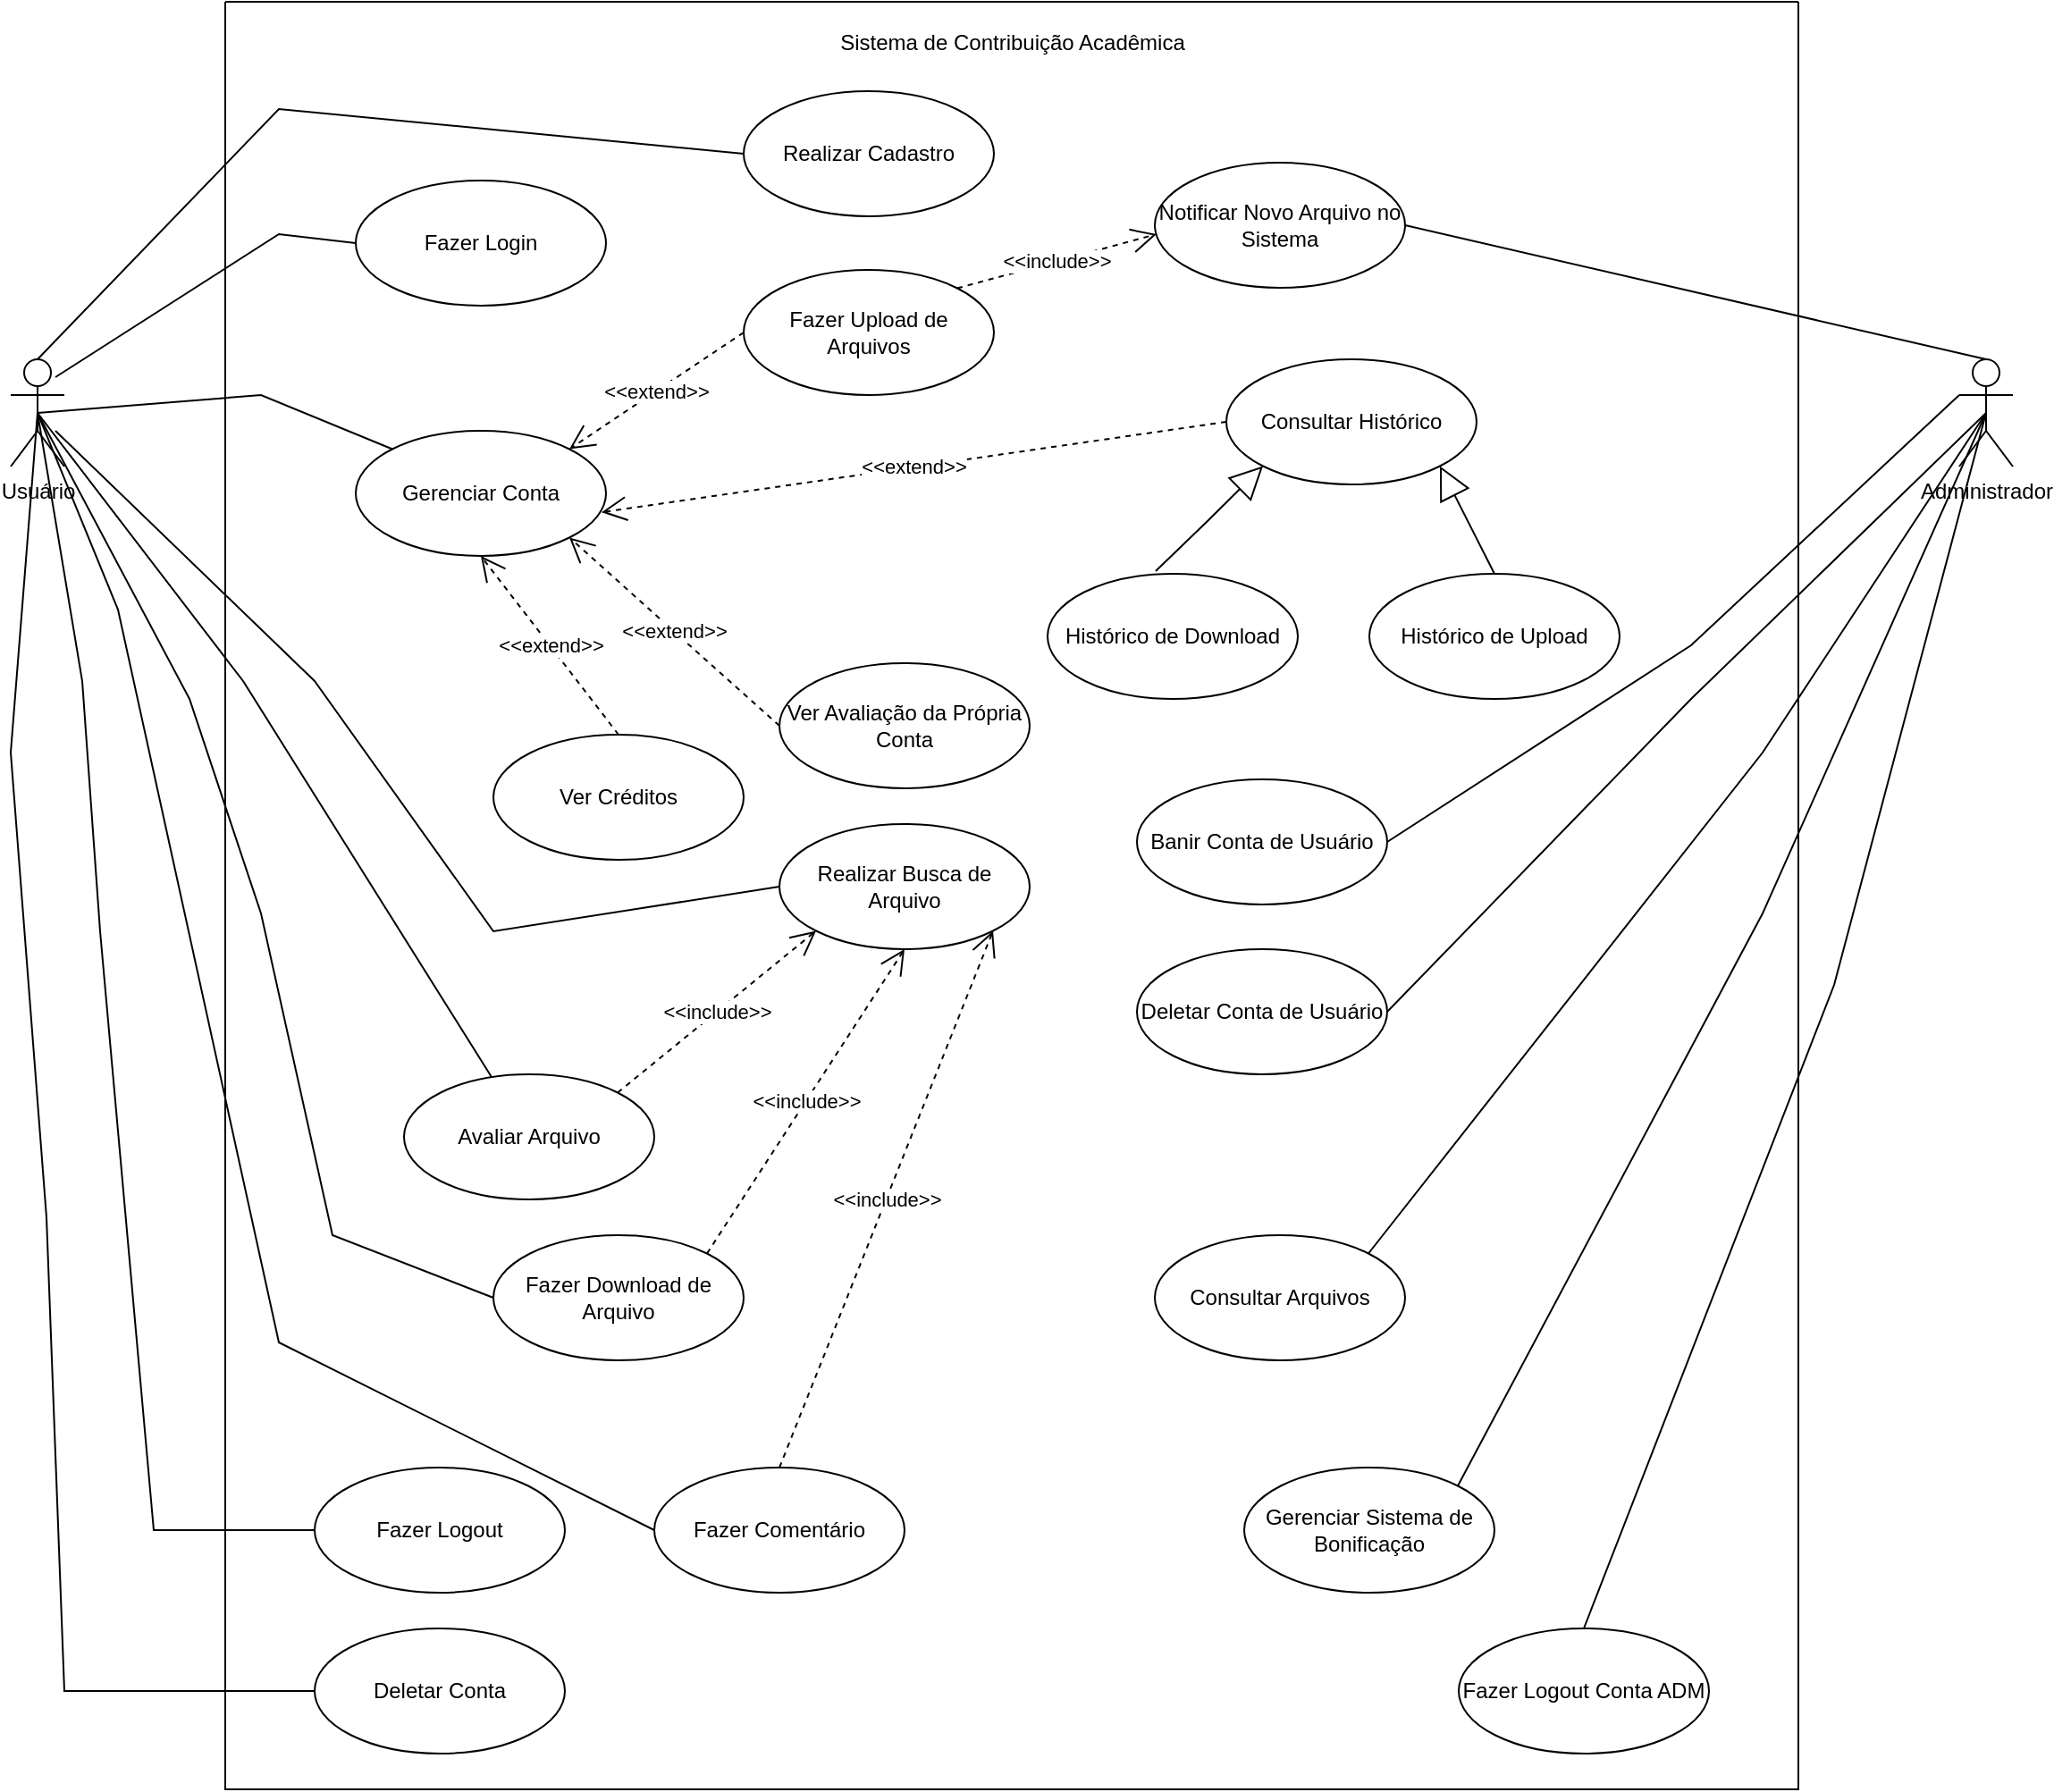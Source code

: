 <mxfile version="26.0.16">
  <diagram name="Página-1" id="zDNkPW191T4x59ADZeNL">
    <mxGraphModel grid="1" page="1" gridSize="10" guides="1" tooltips="1" connect="1" arrows="1" fold="1" pageScale="1" pageWidth="827" pageHeight="1169" math="0" shadow="0">
      <root>
        <mxCell id="0" />
        <mxCell id="1" parent="0" />
        <mxCell id="qzNyG73ixvhfhglO-ilW-2" value="" style="swimlane;startSize=0;" vertex="1" parent="1">
          <mxGeometry x="200" y="80" width="880" height="1000" as="geometry">
            <mxRectangle x="200" y="80" width="50" height="40" as="alternateBounds" />
          </mxGeometry>
        </mxCell>
        <mxCell id="qzNyG73ixvhfhglO-ilW-12" value="Realizar Cadastro" style="ellipse;whiteSpace=wrap;html=1;" vertex="1" parent="qzNyG73ixvhfhglO-ilW-2">
          <mxGeometry x="290" y="50" width="140" height="70" as="geometry" />
        </mxCell>
        <mxCell id="qzNyG73ixvhfhglO-ilW-4" value="Sistema de Contribuição Acadêmica" style="text;html=1;align=center;verticalAlign=middle;resizable=0;points=[];autosize=1;strokeColor=none;fillColor=none;" vertex="1" parent="qzNyG73ixvhfhglO-ilW-2">
          <mxGeometry x="330" y="8" width="220" height="30" as="geometry" />
        </mxCell>
        <mxCell id="qzNyG73ixvhfhglO-ilW-13" value="Fazer Login" style="ellipse;whiteSpace=wrap;html=1;" vertex="1" parent="qzNyG73ixvhfhglO-ilW-2">
          <mxGeometry x="73" y="100" width="140" height="70" as="geometry" />
        </mxCell>
        <mxCell id="qzNyG73ixvhfhglO-ilW-16" value="Consultar Histórico" style="ellipse;whiteSpace=wrap;html=1;" vertex="1" parent="qzNyG73ixvhfhglO-ilW-2">
          <mxGeometry x="560" y="200" width="140" height="70" as="geometry" />
        </mxCell>
        <mxCell id="qzNyG73ixvhfhglO-ilW-17" value="Fazer Upload de Arquivos" style="ellipse;whiteSpace=wrap;html=1;" vertex="1" parent="qzNyG73ixvhfhglO-ilW-2">
          <mxGeometry x="290" y="150" width="140" height="70" as="geometry" />
        </mxCell>
        <mxCell id="qzNyG73ixvhfhglO-ilW-18" value="Fazer Download de Arquivo" style="ellipse;whiteSpace=wrap;html=1;" vertex="1" parent="qzNyG73ixvhfhglO-ilW-2">
          <mxGeometry x="150" y="690" width="140" height="70" as="geometry" />
        </mxCell>
        <mxCell id="qzNyG73ixvhfhglO-ilW-19" value="Deletar Conta" style="ellipse;whiteSpace=wrap;html=1;" vertex="1" parent="qzNyG73ixvhfhglO-ilW-2">
          <mxGeometry x="50" y="910" width="140" height="70" as="geometry" />
        </mxCell>
        <mxCell id="qzNyG73ixvhfhglO-ilW-32" value="Fazer Logout" style="ellipse;whiteSpace=wrap;html=1;" vertex="1" parent="qzNyG73ixvhfhglO-ilW-2">
          <mxGeometry x="50" y="820" width="140" height="70" as="geometry" />
        </mxCell>
        <mxCell id="qzNyG73ixvhfhglO-ilW-37" value="Gerenciar Conta" style="ellipse;whiteSpace=wrap;html=1;" vertex="1" parent="qzNyG73ixvhfhglO-ilW-2">
          <mxGeometry x="73" y="240" width="140" height="70" as="geometry" />
        </mxCell>
        <mxCell id="qzNyG73ixvhfhglO-ilW-44" value="&amp;lt;&amp;lt;extend&amp;gt;&amp;gt;" style="endArrow=open;endSize=12;dashed=1;html=1;rounded=0;entryX=1;entryY=0;entryDx=0;entryDy=0;exitX=0;exitY=0.5;exitDx=0;exitDy=0;" edge="1" parent="qzNyG73ixvhfhglO-ilW-2" source="qzNyG73ixvhfhglO-ilW-17" target="qzNyG73ixvhfhglO-ilW-37">
          <mxGeometry width="160" relative="1" as="geometry">
            <mxPoint x="220" y="300" as="sourcePoint" />
            <mxPoint x="380" y="300" as="targetPoint" />
          </mxGeometry>
        </mxCell>
        <mxCell id="qzNyG73ixvhfhglO-ilW-45" value="&amp;lt;&amp;lt;extend&amp;gt;&amp;gt;" style="endArrow=open;endSize=12;dashed=1;html=1;rounded=0;entryX=0.982;entryY=0.651;entryDx=0;entryDy=0;exitX=0;exitY=0.5;exitDx=0;exitDy=0;entryPerimeter=0;" edge="1" parent="qzNyG73ixvhfhglO-ilW-2" source="qzNyG73ixvhfhglO-ilW-16" target="qzNyG73ixvhfhglO-ilW-37">
          <mxGeometry width="160" relative="1" as="geometry">
            <mxPoint x="320" y="225" as="sourcePoint" />
            <mxPoint x="223" y="285" as="targetPoint" />
          </mxGeometry>
        </mxCell>
        <mxCell id="qzNyG73ixvhfhglO-ilW-47" value="Ver Avaliação da Própria Conta" style="ellipse;whiteSpace=wrap;html=1;" vertex="1" parent="qzNyG73ixvhfhglO-ilW-2">
          <mxGeometry x="310" y="370" width="140" height="70" as="geometry" />
        </mxCell>
        <mxCell id="qzNyG73ixvhfhglO-ilW-46" value="&amp;lt;&amp;lt;extend&amp;gt;&amp;gt;" style="endArrow=open;endSize=12;dashed=1;html=1;rounded=0;entryX=1;entryY=1;entryDx=0;entryDy=0;exitX=0;exitY=0.5;exitDx=0;exitDy=0;" edge="1" parent="qzNyG73ixvhfhglO-ilW-2" source="qzNyG73ixvhfhglO-ilW-47" target="qzNyG73ixvhfhglO-ilW-37">
          <mxGeometry width="160" relative="1" as="geometry">
            <mxPoint x="320" y="325" as="sourcePoint" />
            <mxPoint x="220" y="296" as="targetPoint" />
          </mxGeometry>
        </mxCell>
        <mxCell id="qzNyG73ixvhfhglO-ilW-48" value="Realizar Busca de Arquivo" style="ellipse;whiteSpace=wrap;html=1;" vertex="1" parent="qzNyG73ixvhfhglO-ilW-2">
          <mxGeometry x="310" y="460" width="140" height="70" as="geometry" />
        </mxCell>
        <mxCell id="qzNyG73ixvhfhglO-ilW-54" value="&amp;lt;&amp;lt;include&amp;gt;&amp;gt;" style="endArrow=open;endSize=12;dashed=1;html=1;rounded=0;entryX=0.5;entryY=1;entryDx=0;entryDy=0;exitX=1;exitY=0;exitDx=0;exitDy=0;" edge="1" parent="qzNyG73ixvhfhglO-ilW-2" source="qzNyG73ixvhfhglO-ilW-18" target="qzNyG73ixvhfhglO-ilW-48">
          <mxGeometry width="160" relative="1" as="geometry">
            <mxPoint x="320" y="415" as="sourcePoint" />
            <mxPoint x="202" y="310" as="targetPoint" />
            <Array as="points" />
          </mxGeometry>
        </mxCell>
        <mxCell id="qzNyG73ixvhfhglO-ilW-55" value="Avaliar Arquivo" style="ellipse;whiteSpace=wrap;html=1;" vertex="1" parent="qzNyG73ixvhfhglO-ilW-2">
          <mxGeometry x="100" y="600" width="140" height="70" as="geometry" />
        </mxCell>
        <mxCell id="qzNyG73ixvhfhglO-ilW-58" value="&amp;lt;&amp;lt;include&amp;gt;&amp;gt;" style="endArrow=open;endSize=12;dashed=1;html=1;rounded=0;entryX=0;entryY=1;entryDx=0;entryDy=0;exitX=1;exitY=0;exitDx=0;exitDy=0;" edge="1" parent="qzNyG73ixvhfhglO-ilW-2" source="qzNyG73ixvhfhglO-ilW-55" target="qzNyG73ixvhfhglO-ilW-48">
          <mxGeometry width="160" relative="1" as="geometry">
            <mxPoint x="289" y="630" as="sourcePoint" />
            <mxPoint x="390" y="540" as="targetPoint" />
            <Array as="points" />
          </mxGeometry>
        </mxCell>
        <mxCell id="qzNyG73ixvhfhglO-ilW-59" value="Histórico de Download" style="ellipse;whiteSpace=wrap;html=1;" vertex="1" parent="qzNyG73ixvhfhglO-ilW-2">
          <mxGeometry x="460" y="320" width="140" height="70" as="geometry" />
        </mxCell>
        <mxCell id="qzNyG73ixvhfhglO-ilW-60" value="Histórico de Upload" style="ellipse;whiteSpace=wrap;html=1;" vertex="1" parent="qzNyG73ixvhfhglO-ilW-2">
          <mxGeometry x="640" y="320" width="140" height="70" as="geometry" />
        </mxCell>
        <mxCell id="qzNyG73ixvhfhglO-ilW-62" value="" style="endArrow=block;endSize=16;endFill=0;html=1;rounded=0;entryX=0;entryY=1;entryDx=0;entryDy=0;exitX=0.432;exitY=-0.021;exitDx=0;exitDy=0;exitPerimeter=0;" edge="1" parent="qzNyG73ixvhfhglO-ilW-2" source="qzNyG73ixvhfhglO-ilW-59" target="qzNyG73ixvhfhglO-ilW-16">
          <mxGeometry width="160" relative="1" as="geometry">
            <mxPoint x="470" y="410" as="sourcePoint" />
            <mxPoint x="630" y="410" as="targetPoint" />
            <Array as="points">
              <mxPoint x="550" y="290" />
            </Array>
          </mxGeometry>
        </mxCell>
        <mxCell id="qzNyG73ixvhfhglO-ilW-63" value="" style="endArrow=block;endSize=16;endFill=0;html=1;rounded=0;entryX=1;entryY=1;entryDx=0;entryDy=0;exitX=0.5;exitY=0;exitDx=0;exitDy=0;" edge="1" parent="qzNyG73ixvhfhglO-ilW-2" source="qzNyG73ixvhfhglO-ilW-60" target="qzNyG73ixvhfhglO-ilW-16">
          <mxGeometry width="160" relative="1" as="geometry">
            <mxPoint x="557" y="329" as="sourcePoint" />
            <mxPoint x="591" y="270" as="targetPoint" />
            <Array as="points" />
          </mxGeometry>
        </mxCell>
        <mxCell id="qzNyG73ixvhfhglO-ilW-68" value="Banir Conta de Usuário" style="ellipse;whiteSpace=wrap;html=1;" vertex="1" parent="qzNyG73ixvhfhglO-ilW-2">
          <mxGeometry x="510" y="435" width="140" height="70" as="geometry" />
        </mxCell>
        <mxCell id="qzNyG73ixvhfhglO-ilW-69" value="Deletar Conta de Usuário" style="ellipse;whiteSpace=wrap;html=1;" vertex="1" parent="qzNyG73ixvhfhglO-ilW-2">
          <mxGeometry x="510" y="530" width="140" height="70" as="geometry" />
        </mxCell>
        <mxCell id="qzNyG73ixvhfhglO-ilW-74" value="Notificar Novo Arquivo no Sistema" style="ellipse;whiteSpace=wrap;html=1;" vertex="1" parent="qzNyG73ixvhfhglO-ilW-2">
          <mxGeometry x="520" y="90" width="140" height="70" as="geometry" />
        </mxCell>
        <mxCell id="qzNyG73ixvhfhglO-ilW-75" value="&amp;lt;&amp;lt;include&amp;gt;&amp;gt;" style="endArrow=open;endSize=12;dashed=1;html=1;rounded=0;entryX=0.5;entryY=1;entryDx=0;entryDy=0;exitX=1;exitY=0;exitDx=0;exitDy=0;" edge="1" parent="qzNyG73ixvhfhglO-ilW-2" source="qzNyG73ixvhfhglO-ilW-17">
          <mxGeometry width="160" relative="1" as="geometry">
            <mxPoint x="420" y="220" as="sourcePoint" />
            <mxPoint x="521" y="130" as="targetPoint" />
            <Array as="points" />
          </mxGeometry>
        </mxCell>
        <mxCell id="qzNyG73ixvhfhglO-ilW-90" value="Gerenciar Sistema de Bonificação" style="ellipse;whiteSpace=wrap;html=1;" vertex="1" parent="qzNyG73ixvhfhglO-ilW-2">
          <mxGeometry x="570" y="820" width="140" height="70" as="geometry" />
        </mxCell>
        <mxCell id="qzNyG73ixvhfhglO-ilW-93" value="Fazer Logout Conta ADM" style="ellipse;whiteSpace=wrap;html=1;" vertex="1" parent="qzNyG73ixvhfhglO-ilW-2">
          <mxGeometry x="690" y="910" width="140" height="70" as="geometry" />
        </mxCell>
        <mxCell id="qzNyG73ixvhfhglO-ilW-95" value="Ver Créditos" style="ellipse;whiteSpace=wrap;html=1;" vertex="1" parent="qzNyG73ixvhfhglO-ilW-2">
          <mxGeometry x="150" y="410" width="140" height="70" as="geometry" />
        </mxCell>
        <mxCell id="qzNyG73ixvhfhglO-ilW-96" value="&amp;lt;&amp;lt;extend&amp;gt;&amp;gt;" style="endArrow=open;endSize=12;dashed=1;html=1;rounded=0;entryX=0.5;entryY=1;entryDx=0;entryDy=0;exitX=0.5;exitY=0;exitDx=0;exitDy=0;" edge="1" parent="qzNyG73ixvhfhglO-ilW-2" source="qzNyG73ixvhfhglO-ilW-95" target="qzNyG73ixvhfhglO-ilW-37">
          <mxGeometry width="160" relative="1" as="geometry">
            <mxPoint x="320" y="415" as="sourcePoint" />
            <mxPoint x="202" y="310" as="targetPoint" />
          </mxGeometry>
        </mxCell>
        <mxCell id="qzNyG73ixvhfhglO-ilW-97" value="Fazer Comentário" style="ellipse;whiteSpace=wrap;html=1;" vertex="1" parent="qzNyG73ixvhfhglO-ilW-2">
          <mxGeometry x="240" y="820" width="140" height="70" as="geometry" />
        </mxCell>
        <mxCell id="qzNyG73ixvhfhglO-ilW-98" value="&amp;lt;&amp;lt;include&amp;gt;&amp;gt;" style="endArrow=open;endSize=12;dashed=1;html=1;rounded=0;entryX=1;entryY=1;entryDx=0;entryDy=0;exitX=0.5;exitY=0;exitDx=0;exitDy=0;" edge="1" parent="qzNyG73ixvhfhglO-ilW-2" source="qzNyG73ixvhfhglO-ilW-97" target="qzNyG73ixvhfhglO-ilW-48">
          <mxGeometry width="160" relative="1" as="geometry">
            <mxPoint x="289" y="630" as="sourcePoint" />
            <mxPoint x="390" y="540" as="targetPoint" />
            <Array as="points" />
          </mxGeometry>
        </mxCell>
        <mxCell id="qzNyG73ixvhfhglO-ilW-101" value="Consultar Arquivos" style="ellipse;whiteSpace=wrap;html=1;" vertex="1" parent="qzNyG73ixvhfhglO-ilW-2">
          <mxGeometry x="520" y="690" width="140" height="70" as="geometry" />
        </mxCell>
        <mxCell id="qzNyG73ixvhfhglO-ilW-5" value="Usuário" style="shape=umlActor;verticalLabelPosition=bottom;verticalAlign=top;html=1;outlineConnect=0;" vertex="1" parent="1">
          <mxGeometry x="80" y="280" width="30" height="60" as="geometry" />
        </mxCell>
        <mxCell id="qzNyG73ixvhfhglO-ilW-9" value="Administrador" style="shape=umlActor;verticalLabelPosition=bottom;verticalAlign=top;html=1;outlineConnect=0;" vertex="1" parent="1">
          <mxGeometry x="1170" y="280" width="30" height="60" as="geometry" />
        </mxCell>
        <mxCell id="qzNyG73ixvhfhglO-ilW-78" value="" style="endArrow=none;endSize=16;endFill=0;html=1;rounded=0;entryX=1;entryY=0.5;entryDx=0;entryDy=0;exitX=0.5;exitY=0;exitDx=0;exitDy=0;exitPerimeter=0;startFill=0;" edge="1" parent="1" source="qzNyG73ixvhfhglO-ilW-9" target="qzNyG73ixvhfhglO-ilW-74">
          <mxGeometry width="160" relative="1" as="geometry">
            <mxPoint x="991" y="300" as="sourcePoint" />
            <mxPoint x="960" y="240" as="targetPoint" />
            <Array as="points" />
          </mxGeometry>
        </mxCell>
        <mxCell id="qzNyG73ixvhfhglO-ilW-79" value="" style="endArrow=none;endSize=16;endFill=0;html=1;rounded=0;exitX=1;exitY=0.5;exitDx=0;exitDy=0;startFill=0;entryX=0;entryY=0.333;entryDx=0;entryDy=0;entryPerimeter=0;" edge="1" parent="1" source="qzNyG73ixvhfhglO-ilW-68" target="qzNyG73ixvhfhglO-ilW-9">
          <mxGeometry width="160" relative="1" as="geometry">
            <mxPoint x="1195" y="290" as="sourcePoint" />
            <mxPoint x="1160" y="320" as="targetPoint" />
            <Array as="points">
              <mxPoint x="1020" y="440" />
            </Array>
          </mxGeometry>
        </mxCell>
        <mxCell id="qzNyG73ixvhfhglO-ilW-80" value="" style="endArrow=none;endSize=16;endFill=0;html=1;rounded=0;exitX=1;exitY=0.5;exitDx=0;exitDy=0;startFill=0;entryX=0.5;entryY=0.5;entryDx=0;entryDy=0;entryPerimeter=0;" edge="1" parent="1" source="qzNyG73ixvhfhglO-ilW-69" target="qzNyG73ixvhfhglO-ilW-9">
          <mxGeometry width="160" relative="1" as="geometry">
            <mxPoint x="910" y="565" as="sourcePoint" />
            <mxPoint x="1180" y="310" as="targetPoint" />
            <Array as="points">
              <mxPoint x="1020" y="470" />
            </Array>
          </mxGeometry>
        </mxCell>
        <mxCell id="qzNyG73ixvhfhglO-ilW-82" value="" style="endArrow=none;endSize=16;endFill=0;html=1;rounded=0;entryX=0.5;entryY=0;entryDx=0;entryDy=0;exitX=0;exitY=0.5;exitDx=0;exitDy=0;startFill=0;entryPerimeter=0;" edge="1" parent="1" source="qzNyG73ixvhfhglO-ilW-12" target="qzNyG73ixvhfhglO-ilW-5">
          <mxGeometry width="160" relative="1" as="geometry">
            <mxPoint x="413" y="163" as="sourcePoint" />
            <mxPoint x="88" y="88" as="targetPoint" />
            <Array as="points">
              <mxPoint x="230" y="140" />
            </Array>
          </mxGeometry>
        </mxCell>
        <mxCell id="qzNyG73ixvhfhglO-ilW-83" value="" style="endArrow=none;endSize=16;endFill=0;html=1;rounded=0;entryX=0.5;entryY=0;entryDx=0;entryDy=0;exitX=0;exitY=0.5;exitDx=0;exitDy=0;startFill=0;entryPerimeter=0;" edge="1" parent="1" source="qzNyG73ixvhfhglO-ilW-13">
          <mxGeometry width="160" relative="1" as="geometry">
            <mxPoint x="500" y="175" as="sourcePoint" />
            <mxPoint x="105" y="290" as="targetPoint" />
            <Array as="points">
              <mxPoint x="230" y="210" />
            </Array>
          </mxGeometry>
        </mxCell>
        <mxCell id="qzNyG73ixvhfhglO-ilW-85" value="" style="endArrow=none;endSize=16;endFill=0;html=1;rounded=0;entryX=0.5;entryY=0.5;entryDx=0;entryDy=0;exitX=0;exitY=0;exitDx=0;exitDy=0;startFill=0;entryPerimeter=0;" edge="1" parent="1" source="qzNyG73ixvhfhglO-ilW-37" target="qzNyG73ixvhfhglO-ilW-5">
          <mxGeometry width="160" relative="1" as="geometry">
            <mxPoint x="283" y="225" as="sourcePoint" />
            <mxPoint x="115" y="300" as="targetPoint" />
            <Array as="points">
              <mxPoint x="220" y="300" />
            </Array>
          </mxGeometry>
        </mxCell>
        <mxCell id="qzNyG73ixvhfhglO-ilW-86" value="" style="endArrow=none;endSize=16;endFill=0;html=1;rounded=0;entryX=0.5;entryY=0.5;entryDx=0;entryDy=0;startFill=0;entryPerimeter=0;" edge="1" parent="1" source="qzNyG73ixvhfhglO-ilW-55" target="qzNyG73ixvhfhglO-ilW-5">
          <mxGeometry width="160" relative="1" as="geometry">
            <mxPoint x="293" y="235" as="sourcePoint" />
            <mxPoint x="125" y="310" as="targetPoint" />
            <Array as="points">
              <mxPoint x="210" y="460" />
            </Array>
          </mxGeometry>
        </mxCell>
        <mxCell id="qzNyG73ixvhfhglO-ilW-87" value="" style="endArrow=none;endSize=16;endFill=0;html=1;rounded=0;entryX=0.5;entryY=0.5;entryDx=0;entryDy=0;exitX=0;exitY=0.5;exitDx=0;exitDy=0;startFill=0;entryPerimeter=0;" edge="1" parent="1" source="qzNyG73ixvhfhglO-ilW-18" target="qzNyG73ixvhfhglO-ilW-5">
          <mxGeometry width="160" relative="1" as="geometry">
            <mxPoint x="303" y="245" as="sourcePoint" />
            <mxPoint x="135" y="320" as="targetPoint" />
            <Array as="points">
              <mxPoint x="260" y="770" />
              <mxPoint x="220" y="590" />
              <mxPoint x="180" y="470" />
            </Array>
          </mxGeometry>
        </mxCell>
        <mxCell id="qzNyG73ixvhfhglO-ilW-88" value="" style="endArrow=none;endSize=16;endFill=0;html=1;rounded=0;entryX=0.5;entryY=0.5;entryDx=0;entryDy=0;exitX=0;exitY=0.5;exitDx=0;exitDy=0;startFill=0;entryPerimeter=0;" edge="1" parent="1" source="qzNyG73ixvhfhglO-ilW-32" target="qzNyG73ixvhfhglO-ilW-5">
          <mxGeometry width="160" relative="1" as="geometry">
            <mxPoint x="313" y="255" as="sourcePoint" />
            <mxPoint x="145" y="330" as="targetPoint" />
            <Array as="points">
              <mxPoint x="160" y="935" />
              <mxPoint x="130" y="600" />
              <mxPoint x="120" y="460" />
            </Array>
          </mxGeometry>
        </mxCell>
        <mxCell id="qzNyG73ixvhfhglO-ilW-89" value="" style="endArrow=none;endSize=16;endFill=0;html=1;rounded=0;entryX=0.5;entryY=0.5;entryDx=0;entryDy=0;exitX=0;exitY=0.5;exitDx=0;exitDy=0;startFill=0;entryPerimeter=0;" edge="1" parent="1" source="qzNyG73ixvhfhglO-ilW-19" target="qzNyG73ixvhfhglO-ilW-5">
          <mxGeometry width="160" relative="1" as="geometry">
            <mxPoint x="323" y="265" as="sourcePoint" />
            <mxPoint x="155" y="340" as="targetPoint" />
            <Array as="points">
              <mxPoint x="110" y="1025" />
              <mxPoint x="100" y="760" />
              <mxPoint x="80" y="500" />
            </Array>
          </mxGeometry>
        </mxCell>
        <mxCell id="qzNyG73ixvhfhglO-ilW-92" value="" style="endArrow=none;endSize=16;endFill=0;html=1;rounded=0;exitX=1;exitY=0;exitDx=0;exitDy=0;startFill=0;entryX=0.5;entryY=0.5;entryDx=0;entryDy=0;entryPerimeter=0;" edge="1" parent="1" source="qzNyG73ixvhfhglO-ilW-90" target="qzNyG73ixvhfhglO-ilW-9">
          <mxGeometry width="160" relative="1" as="geometry">
            <mxPoint x="910" y="655" as="sourcePoint" />
            <mxPoint x="1195" y="320" as="targetPoint" />
            <Array as="points">
              <mxPoint x="1060" y="590" />
            </Array>
          </mxGeometry>
        </mxCell>
        <mxCell id="qzNyG73ixvhfhglO-ilW-94" value="" style="endArrow=none;endSize=16;endFill=0;html=1;rounded=0;exitX=0.5;exitY=0;exitDx=0;exitDy=0;startFill=0;entryX=0.5;entryY=0.5;entryDx=0;entryDy=0;entryPerimeter=0;" edge="1" parent="1" source="qzNyG73ixvhfhglO-ilW-93" target="qzNyG73ixvhfhglO-ilW-9">
          <mxGeometry width="160" relative="1" as="geometry">
            <mxPoint x="839" y="720" as="sourcePoint" />
            <mxPoint x="1195" y="320" as="targetPoint" />
            <Array as="points">
              <mxPoint x="1100" y="630" />
            </Array>
          </mxGeometry>
        </mxCell>
        <mxCell id="qzNyG73ixvhfhglO-ilW-99" value="" style="endArrow=none;endSize=16;endFill=0;html=1;rounded=0;entryX=0.5;entryY=0.5;entryDx=0;entryDy=0;exitX=0;exitY=0.5;exitDx=0;exitDy=0;startFill=0;entryPerimeter=0;" edge="1" parent="1" source="qzNyG73ixvhfhglO-ilW-97" target="qzNyG73ixvhfhglO-ilW-5">
          <mxGeometry width="160" relative="1" as="geometry">
            <mxPoint x="283" y="225" as="sourcePoint" />
            <mxPoint x="115" y="300" as="targetPoint" />
            <Array as="points">
              <mxPoint x="230" y="830" />
              <mxPoint x="140" y="420" />
            </Array>
          </mxGeometry>
        </mxCell>
        <mxCell id="qzNyG73ixvhfhglO-ilW-100" value="" style="endArrow=none;endSize=16;endFill=0;html=1;rounded=0;entryX=0.5;entryY=0.5;entryDx=0;entryDy=0;startFill=0;entryPerimeter=0;exitX=0;exitY=0.5;exitDx=0;exitDy=0;" edge="1" parent="1" source="qzNyG73ixvhfhglO-ilW-48">
          <mxGeometry width="160" relative="1" as="geometry">
            <mxPoint x="359" y="692" as="sourcePoint" />
            <mxPoint x="105" y="320" as="targetPoint" />
            <Array as="points">
              <mxPoint x="350" y="600" />
              <mxPoint x="250" y="460" />
            </Array>
          </mxGeometry>
        </mxCell>
        <mxCell id="qzNyG73ixvhfhglO-ilW-102" value="" style="endArrow=none;endSize=16;endFill=0;html=1;rounded=0;exitX=1;exitY=0;exitDx=0;exitDy=0;startFill=0;" edge="1" parent="1" source="qzNyG73ixvhfhglO-ilW-101">
          <mxGeometry width="160" relative="1" as="geometry">
            <mxPoint x="860" y="655" as="sourcePoint" />
            <mxPoint x="1185" y="310" as="targetPoint" />
            <Array as="points">
              <mxPoint x="1060" y="500" />
            </Array>
          </mxGeometry>
        </mxCell>
      </root>
    </mxGraphModel>
  </diagram>
</mxfile>
